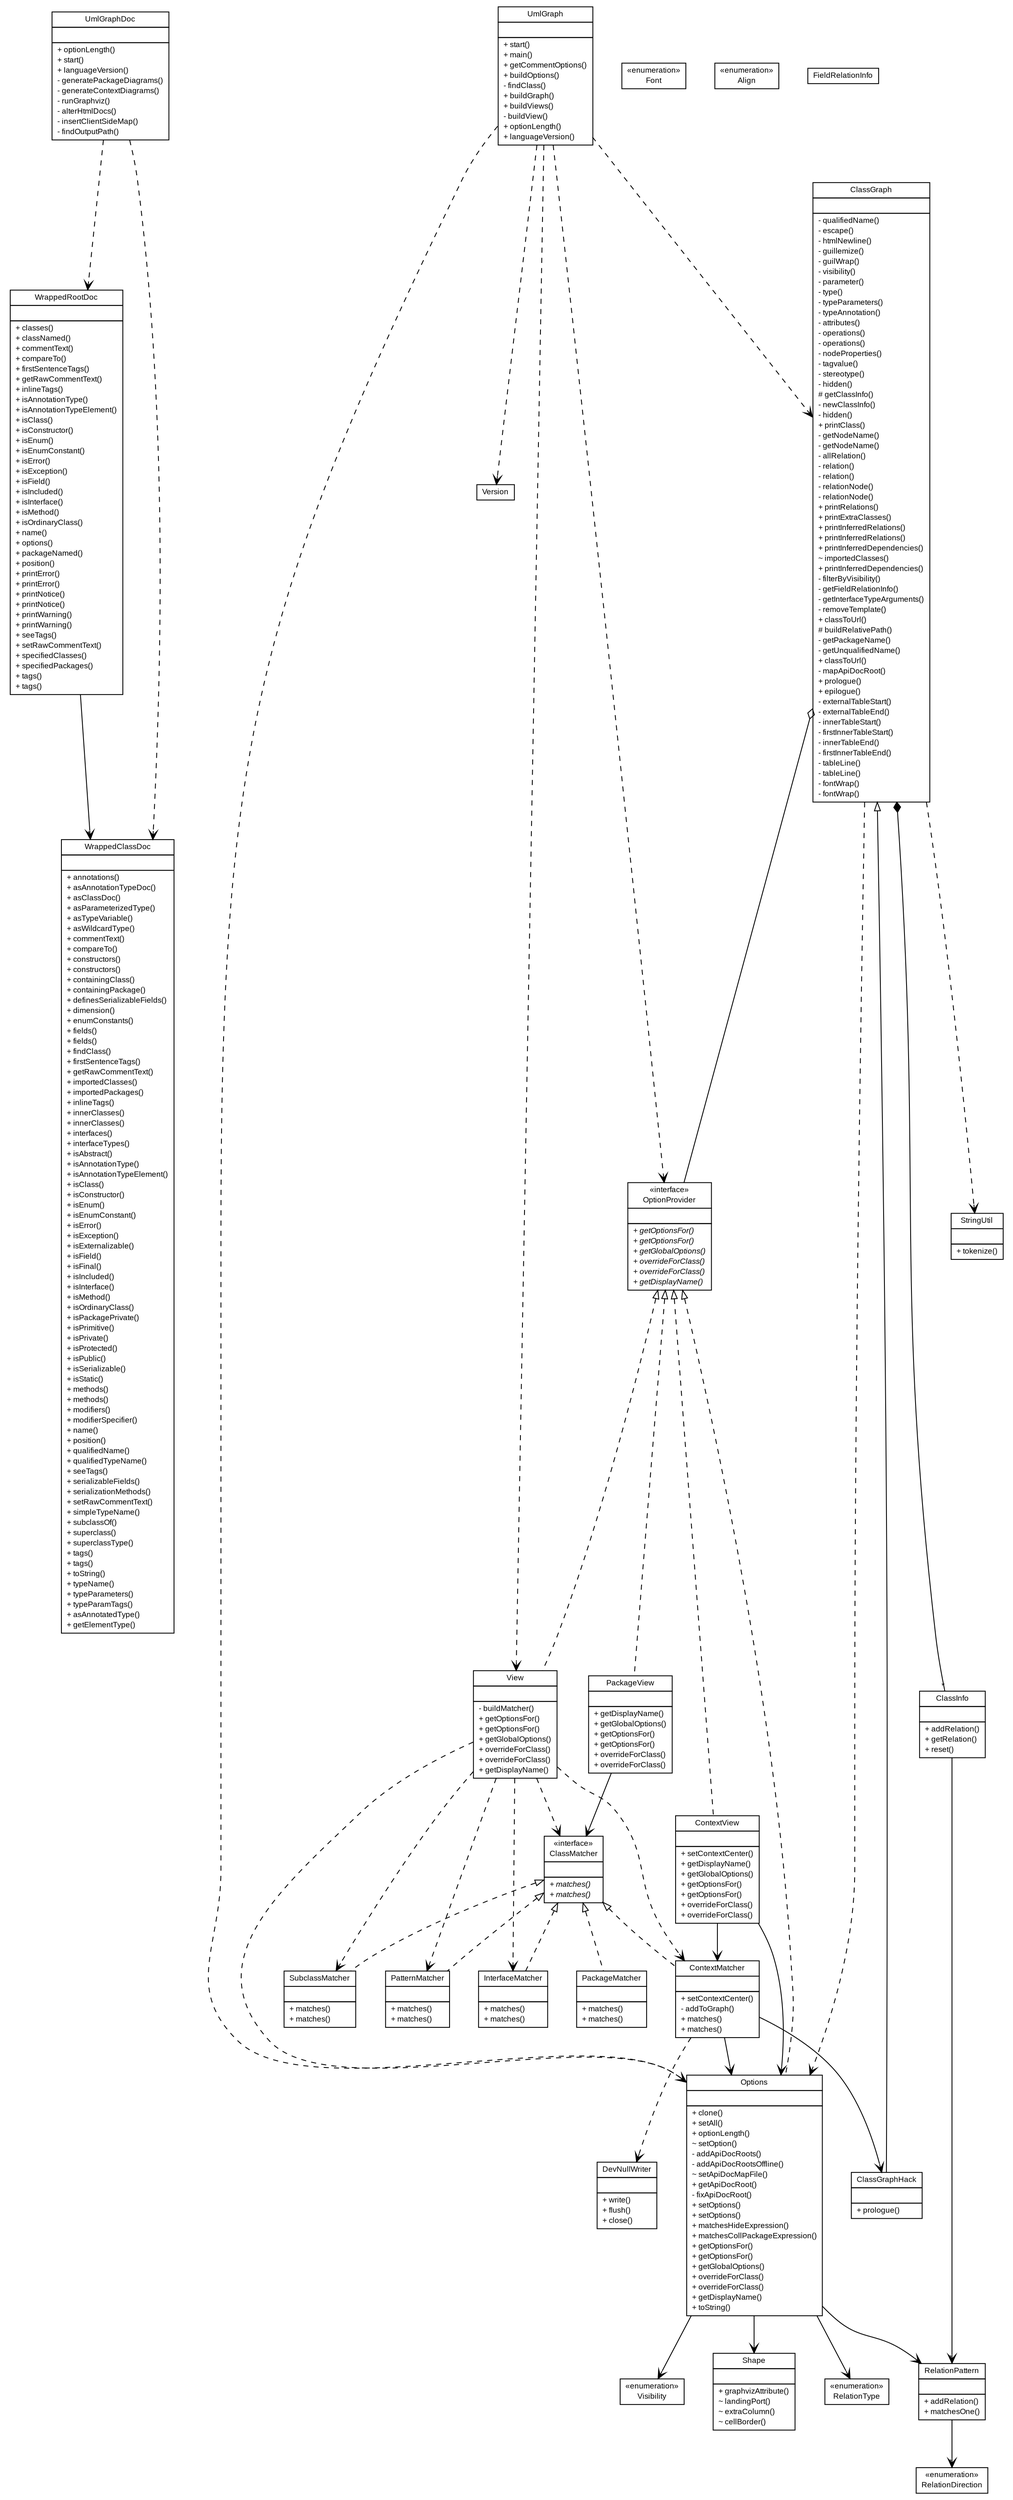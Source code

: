 #!/usr/local/bin/dot
#
# Class diagram 
# Generated by UMLGraph version R5_7_2-3-gee82a7 (http://www.umlgraph.org/)
#

digraph G {
	edge [fontname="arial",fontsize=10,labelfontname="arial",labelfontsize=10];
	node [fontname="arial",fontsize=10,shape=plaintext];
	nodesep=0.25;
	ranksep=0.5;
	// org.umlgraph.doclet.WrappedRootDoc
	c0 [label=<<table title="org.umlgraph.doclet.WrappedRootDoc" border="0" cellborder="1" cellspacing="0" cellpadding="2" port="p" href="./WrappedRootDoc.html">
		<tr><td><table border="0" cellspacing="0" cellpadding="1">
<tr><td align="center" balign="center"> WrappedRootDoc </td></tr>
		</table></td></tr>
		<tr><td><table border="0" cellspacing="0" cellpadding="1">
<tr><td align="left" balign="left">  </td></tr>
		</table></td></tr>
		<tr><td><table border="0" cellspacing="0" cellpadding="1">
<tr><td align="left" balign="left"> + classes() </td></tr>
<tr><td align="left" balign="left"> + classNamed() </td></tr>
<tr><td align="left" balign="left"> + commentText() </td></tr>
<tr><td align="left" balign="left"> + compareTo() </td></tr>
<tr><td align="left" balign="left"> + firstSentenceTags() </td></tr>
<tr><td align="left" balign="left"> + getRawCommentText() </td></tr>
<tr><td align="left" balign="left"> + inlineTags() </td></tr>
<tr><td align="left" balign="left"> + isAnnotationType() </td></tr>
<tr><td align="left" balign="left"> + isAnnotationTypeElement() </td></tr>
<tr><td align="left" balign="left"> + isClass() </td></tr>
<tr><td align="left" balign="left"> + isConstructor() </td></tr>
<tr><td align="left" balign="left"> + isEnum() </td></tr>
<tr><td align="left" balign="left"> + isEnumConstant() </td></tr>
<tr><td align="left" balign="left"> + isError() </td></tr>
<tr><td align="left" balign="left"> + isException() </td></tr>
<tr><td align="left" balign="left"> + isField() </td></tr>
<tr><td align="left" balign="left"> + isIncluded() </td></tr>
<tr><td align="left" balign="left"> + isInterface() </td></tr>
<tr><td align="left" balign="left"> + isMethod() </td></tr>
<tr><td align="left" balign="left"> + isOrdinaryClass() </td></tr>
<tr><td align="left" balign="left"> + name() </td></tr>
<tr><td align="left" balign="left"> + options() </td></tr>
<tr><td align="left" balign="left"> + packageNamed() </td></tr>
<tr><td align="left" balign="left"> + position() </td></tr>
<tr><td align="left" balign="left"> + printError() </td></tr>
<tr><td align="left" balign="left"> + printError() </td></tr>
<tr><td align="left" balign="left"> + printNotice() </td></tr>
<tr><td align="left" balign="left"> + printNotice() </td></tr>
<tr><td align="left" balign="left"> + printWarning() </td></tr>
<tr><td align="left" balign="left"> + printWarning() </td></tr>
<tr><td align="left" balign="left"> + seeTags() </td></tr>
<tr><td align="left" balign="left"> + setRawCommentText() </td></tr>
<tr><td align="left" balign="left"> + specifiedClasses() </td></tr>
<tr><td align="left" balign="left"> + specifiedPackages() </td></tr>
<tr><td align="left" balign="left"> + tags() </td></tr>
<tr><td align="left" balign="left"> + tags() </td></tr>
		</table></td></tr>
		</table>>, URL="./WrappedRootDoc.html", fontname="arial", fontcolor="black", fontsize=9.0];
	// org.umlgraph.doclet.WrappedClassDoc
	c1 [label=<<table title="org.umlgraph.doclet.WrappedClassDoc" border="0" cellborder="1" cellspacing="0" cellpadding="2" port="p" href="./WrappedClassDoc.html">
		<tr><td><table border="0" cellspacing="0" cellpadding="1">
<tr><td align="center" balign="center"> WrappedClassDoc </td></tr>
		</table></td></tr>
		<tr><td><table border="0" cellspacing="0" cellpadding="1">
<tr><td align="left" balign="left">  </td></tr>
		</table></td></tr>
		<tr><td><table border="0" cellspacing="0" cellpadding="1">
<tr><td align="left" balign="left"> + annotations() </td></tr>
<tr><td align="left" balign="left"> + asAnnotationTypeDoc() </td></tr>
<tr><td align="left" balign="left"> + asClassDoc() </td></tr>
<tr><td align="left" balign="left"> + asParameterizedType() </td></tr>
<tr><td align="left" balign="left"> + asTypeVariable() </td></tr>
<tr><td align="left" balign="left"> + asWildcardType() </td></tr>
<tr><td align="left" balign="left"> + commentText() </td></tr>
<tr><td align="left" balign="left"> + compareTo() </td></tr>
<tr><td align="left" balign="left"> + constructors() </td></tr>
<tr><td align="left" balign="left"> + constructors() </td></tr>
<tr><td align="left" balign="left"> + containingClass() </td></tr>
<tr><td align="left" balign="left"> + containingPackage() </td></tr>
<tr><td align="left" balign="left"> + definesSerializableFields() </td></tr>
<tr><td align="left" balign="left"> + dimension() </td></tr>
<tr><td align="left" balign="left"> + enumConstants() </td></tr>
<tr><td align="left" balign="left"> + fields() </td></tr>
<tr><td align="left" balign="left"> + fields() </td></tr>
<tr><td align="left" balign="left"> + findClass() </td></tr>
<tr><td align="left" balign="left"> + firstSentenceTags() </td></tr>
<tr><td align="left" balign="left"> + getRawCommentText() </td></tr>
<tr><td align="left" balign="left"> + importedClasses() </td></tr>
<tr><td align="left" balign="left"> + importedPackages() </td></tr>
<tr><td align="left" balign="left"> + inlineTags() </td></tr>
<tr><td align="left" balign="left"> + innerClasses() </td></tr>
<tr><td align="left" balign="left"> + innerClasses() </td></tr>
<tr><td align="left" balign="left"> + interfaces() </td></tr>
<tr><td align="left" balign="left"> + interfaceTypes() </td></tr>
<tr><td align="left" balign="left"> + isAbstract() </td></tr>
<tr><td align="left" balign="left"> + isAnnotationType() </td></tr>
<tr><td align="left" balign="left"> + isAnnotationTypeElement() </td></tr>
<tr><td align="left" balign="left"> + isClass() </td></tr>
<tr><td align="left" balign="left"> + isConstructor() </td></tr>
<tr><td align="left" balign="left"> + isEnum() </td></tr>
<tr><td align="left" balign="left"> + isEnumConstant() </td></tr>
<tr><td align="left" balign="left"> + isError() </td></tr>
<tr><td align="left" balign="left"> + isException() </td></tr>
<tr><td align="left" balign="left"> + isExternalizable() </td></tr>
<tr><td align="left" balign="left"> + isField() </td></tr>
<tr><td align="left" balign="left"> + isFinal() </td></tr>
<tr><td align="left" balign="left"> + isIncluded() </td></tr>
<tr><td align="left" balign="left"> + isInterface() </td></tr>
<tr><td align="left" balign="left"> + isMethod() </td></tr>
<tr><td align="left" balign="left"> + isOrdinaryClass() </td></tr>
<tr><td align="left" balign="left"> + isPackagePrivate() </td></tr>
<tr><td align="left" balign="left"> + isPrimitive() </td></tr>
<tr><td align="left" balign="left"> + isPrivate() </td></tr>
<tr><td align="left" balign="left"> + isProtected() </td></tr>
<tr><td align="left" balign="left"> + isPublic() </td></tr>
<tr><td align="left" balign="left"> + isSerializable() </td></tr>
<tr><td align="left" balign="left"> + isStatic() </td></tr>
<tr><td align="left" balign="left"> + methods() </td></tr>
<tr><td align="left" balign="left"> + methods() </td></tr>
<tr><td align="left" balign="left"> + modifiers() </td></tr>
<tr><td align="left" balign="left"> + modifierSpecifier() </td></tr>
<tr><td align="left" balign="left"> + name() </td></tr>
<tr><td align="left" balign="left"> + position() </td></tr>
<tr><td align="left" balign="left"> + qualifiedName() </td></tr>
<tr><td align="left" balign="left"> + qualifiedTypeName() </td></tr>
<tr><td align="left" balign="left"> + seeTags() </td></tr>
<tr><td align="left" balign="left"> + serializableFields() </td></tr>
<tr><td align="left" balign="left"> + serializationMethods() </td></tr>
<tr><td align="left" balign="left"> + setRawCommentText() </td></tr>
<tr><td align="left" balign="left"> + simpleTypeName() </td></tr>
<tr><td align="left" balign="left"> + subclassOf() </td></tr>
<tr><td align="left" balign="left"> + superclass() </td></tr>
<tr><td align="left" balign="left"> + superclassType() </td></tr>
<tr><td align="left" balign="left"> + tags() </td></tr>
<tr><td align="left" balign="left"> + tags() </td></tr>
<tr><td align="left" balign="left"> + toString() </td></tr>
<tr><td align="left" balign="left"> + typeName() </td></tr>
<tr><td align="left" balign="left"> + typeParameters() </td></tr>
<tr><td align="left" balign="left"> + typeParamTags() </td></tr>
<tr><td align="left" balign="left"> + asAnnotatedType() </td></tr>
<tr><td align="left" balign="left"> + getElementType() </td></tr>
		</table></td></tr>
		</table>>, URL="./WrappedClassDoc.html", fontname="arial", fontcolor="black", fontsize=9.0];
	// org.umlgraph.doclet.Visibility
	c2 [label=<<table title="org.umlgraph.doclet.Visibility" border="0" cellborder="1" cellspacing="0" cellpadding="2" port="p" href="./Visibility.html">
		<tr><td><table border="0" cellspacing="0" cellpadding="1">
<tr><td align="center" balign="center"> &#171;enumeration&#187; </td></tr>
<tr><td align="center" balign="center"> Visibility </td></tr>
		</table></td></tr>
		</table>>, URL="./Visibility.html", fontname="arial", fontcolor="black", fontsize=9.0];
	// org.umlgraph.doclet.View
	c3 [label=<<table title="org.umlgraph.doclet.View" border="0" cellborder="1" cellspacing="0" cellpadding="2" port="p" href="./View.html">
		<tr><td><table border="0" cellspacing="0" cellpadding="1">
<tr><td align="center" balign="center"> View </td></tr>
		</table></td></tr>
		<tr><td><table border="0" cellspacing="0" cellpadding="1">
<tr><td align="left" balign="left">  </td></tr>
		</table></td></tr>
		<tr><td><table border="0" cellspacing="0" cellpadding="1">
<tr><td align="left" balign="left"> - buildMatcher() </td></tr>
<tr><td align="left" balign="left"> + getOptionsFor() </td></tr>
<tr><td align="left" balign="left"> + getOptionsFor() </td></tr>
<tr><td align="left" balign="left"> + getGlobalOptions() </td></tr>
<tr><td align="left" balign="left"> + overrideForClass() </td></tr>
<tr><td align="left" balign="left"> + overrideForClass() </td></tr>
<tr><td align="left" balign="left"> + getDisplayName() </td></tr>
		</table></td></tr>
		</table>>, URL="./View.html", fontname="arial", fontcolor="black", fontsize=9.0];
	// org.umlgraph.doclet.Version
	c4 [label=<<table title="org.umlgraph.doclet.Version" border="0" cellborder="1" cellspacing="0" cellpadding="2" port="p" href="./Version.html">
		<tr><td><table border="0" cellspacing="0" cellpadding="1">
<tr><td align="center" balign="center"> Version </td></tr>
		</table></td></tr>
		</table>>, URL="./Version.html", fontname="arial", fontcolor="black", fontsize=9.0];
	// org.umlgraph.doclet.UmlGraphDoc
	c6 [label=<<table title="org.umlgraph.doclet.UmlGraphDoc" border="0" cellborder="1" cellspacing="0" cellpadding="2" port="p" href="./UmlGraphDoc.html">
		<tr><td><table border="0" cellspacing="0" cellpadding="1">
<tr><td align="center" balign="center"> UmlGraphDoc </td></tr>
		</table></td></tr>
		<tr><td><table border="0" cellspacing="0" cellpadding="1">
<tr><td align="left" balign="left">  </td></tr>
		</table></td></tr>
		<tr><td><table border="0" cellspacing="0" cellpadding="1">
<tr><td align="left" balign="left"> + optionLength() </td></tr>
<tr><td align="left" balign="left"> + start() </td></tr>
<tr><td align="left" balign="left"> + languageVersion() </td></tr>
<tr><td align="left" balign="left"> - generatePackageDiagrams() </td></tr>
<tr><td align="left" balign="left"> - generateContextDiagrams() </td></tr>
<tr><td align="left" balign="left"> - runGraphviz() </td></tr>
<tr><td align="left" balign="left"> - alterHtmlDocs() </td></tr>
<tr><td align="left" balign="left"> - insertClientSideMap() </td></tr>
<tr><td align="left" balign="left"> - findOutputPath() </td></tr>
		</table></td></tr>
		</table>>, URL="./UmlGraphDoc.html", fontname="arial", fontcolor="black", fontsize=9.0];
	// org.umlgraph.doclet.UmlGraph
	c7 [label=<<table title="org.umlgraph.doclet.UmlGraph" border="0" cellborder="1" cellspacing="0" cellpadding="2" port="p" href="./UmlGraph.html">
		<tr><td><table border="0" cellspacing="0" cellpadding="1">
<tr><td align="center" balign="center"> UmlGraph </td></tr>
		</table></td></tr>
		<tr><td><table border="0" cellspacing="0" cellpadding="1">
<tr><td align="left" balign="left">  </td></tr>
		</table></td></tr>
		<tr><td><table border="0" cellspacing="0" cellpadding="1">
<tr><td align="left" balign="left"> + start() </td></tr>
<tr><td align="left" balign="left"> + main() </td></tr>
<tr><td align="left" balign="left"> + getCommentOptions() </td></tr>
<tr><td align="left" balign="left"> + buildOptions() </td></tr>
<tr><td align="left" balign="left"> - findClass() </td></tr>
<tr><td align="left" balign="left"> + buildGraph() </td></tr>
<tr><td align="left" balign="left"> + buildViews() </td></tr>
<tr><td align="left" balign="left"> - buildView() </td></tr>
<tr><td align="left" balign="left"> + optionLength() </td></tr>
<tr><td align="left" balign="left"> + languageVersion() </td></tr>
		</table></td></tr>
		</table>>, URL="./UmlGraph.html", fontname="arial", fontcolor="black", fontsize=9.0];
	// org.umlgraph.doclet.SubclassMatcher
	c8 [label=<<table title="org.umlgraph.doclet.SubclassMatcher" border="0" cellborder="1" cellspacing="0" cellpadding="2" port="p" href="./SubclassMatcher.html">
		<tr><td><table border="0" cellspacing="0" cellpadding="1">
<tr><td align="center" balign="center"> SubclassMatcher </td></tr>
		</table></td></tr>
		<tr><td><table border="0" cellspacing="0" cellpadding="1">
<tr><td align="left" balign="left">  </td></tr>
		</table></td></tr>
		<tr><td><table border="0" cellspacing="0" cellpadding="1">
<tr><td align="left" balign="left"> + matches() </td></tr>
<tr><td align="left" balign="left"> + matches() </td></tr>
		</table></td></tr>
		</table>>, URL="./SubclassMatcher.html", fontname="arial", fontcolor="black", fontsize=9.0];
	// org.umlgraph.doclet.StringUtil
	c9 [label=<<table title="org.umlgraph.doclet.StringUtil" border="0" cellborder="1" cellspacing="0" cellpadding="2" port="p" href="./StringUtil.html">
		<tr><td><table border="0" cellspacing="0" cellpadding="1">
<tr><td align="center" balign="center"> StringUtil </td></tr>
		</table></td></tr>
		<tr><td><table border="0" cellspacing="0" cellpadding="1">
<tr><td align="left" balign="left">  </td></tr>
		</table></td></tr>
		<tr><td><table border="0" cellspacing="0" cellpadding="1">
<tr><td align="left" balign="left"> + tokenize() </td></tr>
		</table></td></tr>
		</table>>, URL="./StringUtil.html", fontname="arial", fontcolor="black", fontsize=9.0];
	// org.umlgraph.doclet.Shape
	c10 [label=<<table title="org.umlgraph.doclet.Shape" border="0" cellborder="1" cellspacing="0" cellpadding="2" port="p" href="./Shape.html">
		<tr><td><table border="0" cellspacing="0" cellpadding="1">
<tr><td align="center" balign="center"> Shape </td></tr>
		</table></td></tr>
		<tr><td><table border="0" cellspacing="0" cellpadding="1">
<tr><td align="left" balign="left">  </td></tr>
		</table></td></tr>
		<tr><td><table border="0" cellspacing="0" cellpadding="1">
<tr><td align="left" balign="left"> + graphvizAttribute() </td></tr>
<tr><td align="left" balign="left"> ~ landingPort() </td></tr>
<tr><td align="left" balign="left"> ~ extraColumn() </td></tr>
<tr><td align="left" balign="left"> ~ cellBorder() </td></tr>
		</table></td></tr>
		</table>>, URL="./Shape.html", fontname="arial", fontcolor="black", fontsize=9.0];
	// org.umlgraph.doclet.RelationType
	c11 [label=<<table title="org.umlgraph.doclet.RelationType" border="0" cellborder="1" cellspacing="0" cellpadding="2" port="p" href="./RelationType.html">
		<tr><td><table border="0" cellspacing="0" cellpadding="1">
<tr><td align="center" balign="center"> &#171;enumeration&#187; </td></tr>
<tr><td align="center" balign="center"> RelationType </td></tr>
		</table></td></tr>
		</table>>, URL="./RelationType.html", fontname="arial", fontcolor="black", fontsize=9.0];
	// org.umlgraph.doclet.RelationPattern
	c12 [label=<<table title="org.umlgraph.doclet.RelationPattern" border="0" cellborder="1" cellspacing="0" cellpadding="2" port="p" href="./RelationPattern.html">
		<tr><td><table border="0" cellspacing="0" cellpadding="1">
<tr><td align="center" balign="center"> RelationPattern </td></tr>
		</table></td></tr>
		<tr><td><table border="0" cellspacing="0" cellpadding="1">
<tr><td align="left" balign="left">  </td></tr>
		</table></td></tr>
		<tr><td><table border="0" cellspacing="0" cellpadding="1">
<tr><td align="left" balign="left"> + addRelation() </td></tr>
<tr><td align="left" balign="left"> + matchesOne() </td></tr>
		</table></td></tr>
		</table>>, URL="./RelationPattern.html", fontname="arial", fontcolor="black", fontsize=9.0];
	// org.umlgraph.doclet.RelationDirection
	c13 [label=<<table title="org.umlgraph.doclet.RelationDirection" border="0" cellborder="1" cellspacing="0" cellpadding="2" port="p" href="./RelationDirection.html">
		<tr><td><table border="0" cellspacing="0" cellpadding="1">
<tr><td align="center" balign="center"> &#171;enumeration&#187; </td></tr>
<tr><td align="center" balign="center"> RelationDirection </td></tr>
		</table></td></tr>
		</table>>, URL="./RelationDirection.html", fontname="arial", fontcolor="black", fontsize=9.0];
	// org.umlgraph.doclet.PatternMatcher
	c14 [label=<<table title="org.umlgraph.doclet.PatternMatcher" border="0" cellborder="1" cellspacing="0" cellpadding="2" port="p" href="./PatternMatcher.html">
		<tr><td><table border="0" cellspacing="0" cellpadding="1">
<tr><td align="center" balign="center"> PatternMatcher </td></tr>
		</table></td></tr>
		<tr><td><table border="0" cellspacing="0" cellpadding="1">
<tr><td align="left" balign="left">  </td></tr>
		</table></td></tr>
		<tr><td><table border="0" cellspacing="0" cellpadding="1">
<tr><td align="left" balign="left"> + matches() </td></tr>
<tr><td align="left" balign="left"> + matches() </td></tr>
		</table></td></tr>
		</table>>, URL="./PatternMatcher.html", fontname="arial", fontcolor="black", fontsize=9.0];
	// org.umlgraph.doclet.PackageView
	c15 [label=<<table title="org.umlgraph.doclet.PackageView" border="0" cellborder="1" cellspacing="0" cellpadding="2" port="p" href="./PackageView.html">
		<tr><td><table border="0" cellspacing="0" cellpadding="1">
<tr><td align="center" balign="center"> PackageView </td></tr>
		</table></td></tr>
		<tr><td><table border="0" cellspacing="0" cellpadding="1">
<tr><td align="left" balign="left">  </td></tr>
		</table></td></tr>
		<tr><td><table border="0" cellspacing="0" cellpadding="1">
<tr><td align="left" balign="left"> + getDisplayName() </td></tr>
<tr><td align="left" balign="left"> + getGlobalOptions() </td></tr>
<tr><td align="left" balign="left"> + getOptionsFor() </td></tr>
<tr><td align="left" balign="left"> + getOptionsFor() </td></tr>
<tr><td align="left" balign="left"> + overrideForClass() </td></tr>
<tr><td align="left" balign="left"> + overrideForClass() </td></tr>
		</table></td></tr>
		</table>>, URL="./PackageView.html", fontname="arial", fontcolor="black", fontsize=9.0];
	// org.umlgraph.doclet.PackageMatcher
	c16 [label=<<table title="org.umlgraph.doclet.PackageMatcher" border="0" cellborder="1" cellspacing="0" cellpadding="2" port="p" href="./PackageMatcher.html">
		<tr><td><table border="0" cellspacing="0" cellpadding="1">
<tr><td align="center" balign="center"> PackageMatcher </td></tr>
		</table></td></tr>
		<tr><td><table border="0" cellspacing="0" cellpadding="1">
<tr><td align="left" balign="left">  </td></tr>
		</table></td></tr>
		<tr><td><table border="0" cellspacing="0" cellpadding="1">
<tr><td align="left" balign="left"> + matches() </td></tr>
<tr><td align="left" balign="left"> + matches() </td></tr>
		</table></td></tr>
		</table>>, URL="./PackageMatcher.html", fontname="arial", fontcolor="black", fontsize=9.0];
	// org.umlgraph.doclet.Options
	c17 [label=<<table title="org.umlgraph.doclet.Options" border="0" cellborder="1" cellspacing="0" cellpadding="2" port="p" href="./Options.html">
		<tr><td><table border="0" cellspacing="0" cellpadding="1">
<tr><td align="center" balign="center"> Options </td></tr>
		</table></td></tr>
		<tr><td><table border="0" cellspacing="0" cellpadding="1">
<tr><td align="left" balign="left">  </td></tr>
		</table></td></tr>
		<tr><td><table border="0" cellspacing="0" cellpadding="1">
<tr><td align="left" balign="left"> + clone() </td></tr>
<tr><td align="left" balign="left"> + setAll() </td></tr>
<tr><td align="left" balign="left"> + optionLength() </td></tr>
<tr><td align="left" balign="left"> ~ setOption() </td></tr>
<tr><td align="left" balign="left"> - addApiDocRoots() </td></tr>
<tr><td align="left" balign="left"> - addApiDocRootsOffline() </td></tr>
<tr><td align="left" balign="left"> ~ setApiDocMapFile() </td></tr>
<tr><td align="left" balign="left"> + getApiDocRoot() </td></tr>
<tr><td align="left" balign="left"> - fixApiDocRoot() </td></tr>
<tr><td align="left" balign="left"> + setOptions() </td></tr>
<tr><td align="left" balign="left"> + setOptions() </td></tr>
<tr><td align="left" balign="left"> + matchesHideExpression() </td></tr>
<tr><td align="left" balign="left"> + matchesCollPackageExpression() </td></tr>
<tr><td align="left" balign="left"> + getOptionsFor() </td></tr>
<tr><td align="left" balign="left"> + getOptionsFor() </td></tr>
<tr><td align="left" balign="left"> + getGlobalOptions() </td></tr>
<tr><td align="left" balign="left"> + overrideForClass() </td></tr>
<tr><td align="left" balign="left"> + overrideForClass() </td></tr>
<tr><td align="left" balign="left"> + getDisplayName() </td></tr>
<tr><td align="left" balign="left"> + toString() </td></tr>
		</table></td></tr>
		</table>>, URL="./Options.html", fontname="arial", fontcolor="black", fontsize=9.0];
	// org.umlgraph.doclet.OptionProvider
	c18 [label=<<table title="org.umlgraph.doclet.OptionProvider" border="0" cellborder="1" cellspacing="0" cellpadding="2" port="p" href="./OptionProvider.html">
		<tr><td><table border="0" cellspacing="0" cellpadding="1">
<tr><td align="center" balign="center"> &#171;interface&#187; </td></tr>
<tr><td align="center" balign="center"> OptionProvider </td></tr>
		</table></td></tr>
		<tr><td><table border="0" cellspacing="0" cellpadding="1">
<tr><td align="left" balign="left">  </td></tr>
		</table></td></tr>
		<tr><td><table border="0" cellspacing="0" cellpadding="1">
<tr><td align="left" balign="left"><font face="arial italic" point-size="9.0"> + getOptionsFor() </font></td></tr>
<tr><td align="left" balign="left"><font face="arial italic" point-size="9.0"> + getOptionsFor() </font></td></tr>
<tr><td align="left" balign="left"><font face="arial italic" point-size="9.0"> + getGlobalOptions() </font></td></tr>
<tr><td align="left" balign="left"><font face="arial italic" point-size="9.0"> + overrideForClass() </font></td></tr>
<tr><td align="left" balign="left"><font face="arial italic" point-size="9.0"> + overrideForClass() </font></td></tr>
<tr><td align="left" balign="left"><font face="arial italic" point-size="9.0"> + getDisplayName() </font></td></tr>
		</table></td></tr>
		</table>>, URL="./OptionProvider.html", fontname="arial", fontcolor="black", fontsize=9.0];
	// org.umlgraph.doclet.InterfaceMatcher
	c19 [label=<<table title="org.umlgraph.doclet.InterfaceMatcher" border="0" cellborder="1" cellspacing="0" cellpadding="2" port="p" href="./InterfaceMatcher.html">
		<tr><td><table border="0" cellspacing="0" cellpadding="1">
<tr><td align="center" balign="center"> InterfaceMatcher </td></tr>
		</table></td></tr>
		<tr><td><table border="0" cellspacing="0" cellpadding="1">
<tr><td align="left" balign="left">  </td></tr>
		</table></td></tr>
		<tr><td><table border="0" cellspacing="0" cellpadding="1">
<tr><td align="left" balign="left"> + matches() </td></tr>
<tr><td align="left" balign="left"> + matches() </td></tr>
		</table></td></tr>
		</table>>, URL="./InterfaceMatcher.html", fontname="arial", fontcolor="black", fontsize=9.0];
	// org.umlgraph.doclet.ContextView
	c20 [label=<<table title="org.umlgraph.doclet.ContextView" border="0" cellborder="1" cellspacing="0" cellpadding="2" port="p" href="./ContextView.html">
		<tr><td><table border="0" cellspacing="0" cellpadding="1">
<tr><td align="center" balign="center"> ContextView </td></tr>
		</table></td></tr>
		<tr><td><table border="0" cellspacing="0" cellpadding="1">
<tr><td align="left" balign="left">  </td></tr>
		</table></td></tr>
		<tr><td><table border="0" cellspacing="0" cellpadding="1">
<tr><td align="left" balign="left"> + setContextCenter() </td></tr>
<tr><td align="left" balign="left"> + getDisplayName() </td></tr>
<tr><td align="left" balign="left"> + getGlobalOptions() </td></tr>
<tr><td align="left" balign="left"> + getOptionsFor() </td></tr>
<tr><td align="left" balign="left"> + getOptionsFor() </td></tr>
<tr><td align="left" balign="left"> + overrideForClass() </td></tr>
<tr><td align="left" balign="left"> + overrideForClass() </td></tr>
		</table></td></tr>
		</table>>, URL="./ContextView.html", fontname="arial", fontcolor="black", fontsize=9.0];
	// org.umlgraph.doclet.ContextMatcher
	c21 [label=<<table title="org.umlgraph.doclet.ContextMatcher" border="0" cellborder="1" cellspacing="0" cellpadding="2" port="p" href="./ContextMatcher.html">
		<tr><td><table border="0" cellspacing="0" cellpadding="1">
<tr><td align="center" balign="center"> ContextMatcher </td></tr>
		</table></td></tr>
		<tr><td><table border="0" cellspacing="0" cellpadding="1">
<tr><td align="left" balign="left">  </td></tr>
		</table></td></tr>
		<tr><td><table border="0" cellspacing="0" cellpadding="1">
<tr><td align="left" balign="left"> + setContextCenter() </td></tr>
<tr><td align="left" balign="left"> - addToGraph() </td></tr>
<tr><td align="left" balign="left"> + matches() </td></tr>
<tr><td align="left" balign="left"> + matches() </td></tr>
		</table></td></tr>
		</table>>, URL="./ContextMatcher.html", fontname="arial", fontcolor="black", fontsize=9.0];
	// org.umlgraph.doclet.ContextMatcher.ClassGraphHack
	c22 [label=<<table title="org.umlgraph.doclet.ContextMatcher.ClassGraphHack" border="0" cellborder="1" cellspacing="0" cellpadding="2" port="p" href="./ContextMatcher.ClassGraphHack.html">
		<tr><td><table border="0" cellspacing="0" cellpadding="1">
<tr><td align="center" balign="center"> ClassGraphHack </td></tr>
		</table></td></tr>
		<tr><td><table border="0" cellspacing="0" cellpadding="1">
<tr><td align="left" balign="left">  </td></tr>
		</table></td></tr>
		<tr><td><table border="0" cellspacing="0" cellpadding="1">
<tr><td align="left" balign="left"> + prologue() </td></tr>
		</table></td></tr>
		</table>>, URL="./ContextMatcher.ClassGraphHack.html", fontname="arial", fontcolor="black", fontsize=9.0];
	// org.umlgraph.doclet.ContextMatcher.DevNullWriter
	c23 [label=<<table title="org.umlgraph.doclet.ContextMatcher.DevNullWriter" border="0" cellborder="1" cellspacing="0" cellpadding="2" port="p" href="./ContextMatcher.DevNullWriter.html">
		<tr><td><table border="0" cellspacing="0" cellpadding="1">
<tr><td align="center" balign="center"> DevNullWriter </td></tr>
		</table></td></tr>
		<tr><td><table border="0" cellspacing="0" cellpadding="1">
<tr><td align="left" balign="left">  </td></tr>
		</table></td></tr>
		<tr><td><table border="0" cellspacing="0" cellpadding="1">
<tr><td align="left" balign="left"> + write() </td></tr>
<tr><td align="left" balign="left"> + flush() </td></tr>
<tr><td align="left" balign="left"> + close() </td></tr>
		</table></td></tr>
		</table>>, URL="./ContextMatcher.DevNullWriter.html", fontname="arial", fontcolor="black", fontsize=9.0];
	// org.umlgraph.doclet.ClassMatcher
	c24 [label=<<table title="org.umlgraph.doclet.ClassMatcher" border="0" cellborder="1" cellspacing="0" cellpadding="2" port="p" href="./ClassMatcher.html">
		<tr><td><table border="0" cellspacing="0" cellpadding="1">
<tr><td align="center" balign="center"> &#171;interface&#187; </td></tr>
<tr><td align="center" balign="center"> ClassMatcher </td></tr>
		</table></td></tr>
		<tr><td><table border="0" cellspacing="0" cellpadding="1">
<tr><td align="left" balign="left">  </td></tr>
		</table></td></tr>
		<tr><td><table border="0" cellspacing="0" cellpadding="1">
<tr><td align="left" balign="left"><font face="arial italic" point-size="9.0"> + matches() </font></td></tr>
<tr><td align="left" balign="left"><font face="arial italic" point-size="9.0"> + matches() </font></td></tr>
		</table></td></tr>
		</table>>, URL="./ClassMatcher.html", fontname="arial", fontcolor="black", fontsize=9.0];
	// org.umlgraph.doclet.ClassInfo
	c25 [label=<<table title="org.umlgraph.doclet.ClassInfo" border="0" cellborder="1" cellspacing="0" cellpadding="2" port="p" href="./ClassInfo.html">
		<tr><td><table border="0" cellspacing="0" cellpadding="1">
<tr><td align="center" balign="center"> ClassInfo </td></tr>
		</table></td></tr>
		<tr><td><table border="0" cellspacing="0" cellpadding="1">
<tr><td align="left" balign="left">  </td></tr>
		</table></td></tr>
		<tr><td><table border="0" cellspacing="0" cellpadding="1">
<tr><td align="left" balign="left"> + addRelation() </td></tr>
<tr><td align="left" balign="left"> + getRelation() </td></tr>
<tr><td align="left" balign="left"> + reset() </td></tr>
		</table></td></tr>
		</table>>, URL="./ClassInfo.html", fontname="arial", fontcolor="black", fontsize=9.0];
	// org.umlgraph.doclet.ClassGraph
	c26 [label=<<table title="org.umlgraph.doclet.ClassGraph" border="0" cellborder="1" cellspacing="0" cellpadding="2" port="p" href="./ClassGraph.html">
		<tr><td><table border="0" cellspacing="0" cellpadding="1">
<tr><td align="center" balign="center"> ClassGraph </td></tr>
		</table></td></tr>
		<tr><td><table border="0" cellspacing="0" cellpadding="1">
<tr><td align="left" balign="left">  </td></tr>
		</table></td></tr>
		<tr><td><table border="0" cellspacing="0" cellpadding="1">
<tr><td align="left" balign="left"> - qualifiedName() </td></tr>
<tr><td align="left" balign="left"> - escape() </td></tr>
<tr><td align="left" balign="left"> - htmlNewline() </td></tr>
<tr><td align="left" balign="left"> - guillemize() </td></tr>
<tr><td align="left" balign="left"> - guilWrap() </td></tr>
<tr><td align="left" balign="left"> - visibility() </td></tr>
<tr><td align="left" balign="left"> - parameter() </td></tr>
<tr><td align="left" balign="left"> - type() </td></tr>
<tr><td align="left" balign="left"> - typeParameters() </td></tr>
<tr><td align="left" balign="left"> - typeAnnotation() </td></tr>
<tr><td align="left" balign="left"> - attributes() </td></tr>
<tr><td align="left" balign="left"> - operations() </td></tr>
<tr><td align="left" balign="left"> - operations() </td></tr>
<tr><td align="left" balign="left"> - nodeProperties() </td></tr>
<tr><td align="left" balign="left"> - tagvalue() </td></tr>
<tr><td align="left" balign="left"> - stereotype() </td></tr>
<tr><td align="left" balign="left"> - hidden() </td></tr>
<tr><td align="left" balign="left"> # getClassInfo() </td></tr>
<tr><td align="left" balign="left"> - newClassInfo() </td></tr>
<tr><td align="left" balign="left"> - hidden() </td></tr>
<tr><td align="left" balign="left"> + printClass() </td></tr>
<tr><td align="left" balign="left"> - getNodeName() </td></tr>
<tr><td align="left" balign="left"> - getNodeName() </td></tr>
<tr><td align="left" balign="left"> - allRelation() </td></tr>
<tr><td align="left" balign="left"> - relation() </td></tr>
<tr><td align="left" balign="left"> - relation() </td></tr>
<tr><td align="left" balign="left"> - relationNode() </td></tr>
<tr><td align="left" balign="left"> - relationNode() </td></tr>
<tr><td align="left" balign="left"> + printRelations() </td></tr>
<tr><td align="left" balign="left"> + printExtraClasses() </td></tr>
<tr><td align="left" balign="left"> + printInferredRelations() </td></tr>
<tr><td align="left" balign="left"> + printInferredRelations() </td></tr>
<tr><td align="left" balign="left"> + printInferredDependencies() </td></tr>
<tr><td align="left" balign="left"> ~ importedClasses() </td></tr>
<tr><td align="left" balign="left"> + printInferredDependencies() </td></tr>
<tr><td align="left" balign="left"> - filterByVisibility() </td></tr>
<tr><td align="left" balign="left"> - getFieldRelationInfo() </td></tr>
<tr><td align="left" balign="left"> - getInterfaceTypeArguments() </td></tr>
<tr><td align="left" balign="left"> - removeTemplate() </td></tr>
<tr><td align="left" balign="left"> + classToUrl() </td></tr>
<tr><td align="left" balign="left"> # buildRelativePath() </td></tr>
<tr><td align="left" balign="left"> - getPackageName() </td></tr>
<tr><td align="left" balign="left"> - getUnqualifiedName() </td></tr>
<tr><td align="left" balign="left"> + classToUrl() </td></tr>
<tr><td align="left" balign="left"> - mapApiDocRoot() </td></tr>
<tr><td align="left" balign="left"> + prologue() </td></tr>
<tr><td align="left" balign="left"> + epilogue() </td></tr>
<tr><td align="left" balign="left"> - externalTableStart() </td></tr>
<tr><td align="left" balign="left"> - externalTableEnd() </td></tr>
<tr><td align="left" balign="left"> - innerTableStart() </td></tr>
<tr><td align="left" balign="left"> - firstInnerTableStart() </td></tr>
<tr><td align="left" balign="left"> - innerTableEnd() </td></tr>
<tr><td align="left" balign="left"> - firstInnerTableEnd() </td></tr>
<tr><td align="left" balign="left"> - tableLine() </td></tr>
<tr><td align="left" balign="left"> - tableLine() </td></tr>
<tr><td align="left" balign="left"> - fontWrap() </td></tr>
<tr><td align="left" balign="left"> - fontWrap() </td></tr>
		</table></td></tr>
		</table>>, URL="./ClassGraph.html", fontname="arial", fontcolor="black", fontsize=9.0];
	// org.umlgraph.doclet.ClassGraph.Font
	c27 [label=<<table title="org.umlgraph.doclet.ClassGraph.Font" border="0" cellborder="1" cellspacing="0" cellpadding="2" port="p" href="./ClassGraph.Font.html">
		<tr><td><table border="0" cellspacing="0" cellpadding="1">
<tr><td align="center" balign="center"> &#171;enumeration&#187; </td></tr>
<tr><td align="center" balign="center"> Font </td></tr>
		</table></td></tr>
		</table>>, URL="./ClassGraph.Font.html", fontname="arial", fontcolor="black", fontsize=9.0];
	// org.umlgraph.doclet.ClassGraph.Align
	c28 [label=<<table title="org.umlgraph.doclet.ClassGraph.Align" border="0" cellborder="1" cellspacing="0" cellpadding="2" port="p" href="./ClassGraph.Align.html">
		<tr><td><table border="0" cellspacing="0" cellpadding="1">
<tr><td align="center" balign="center"> &#171;enumeration&#187; </td></tr>
<tr><td align="center" balign="center"> Align </td></tr>
		</table></td></tr>
		</table>>, URL="./ClassGraph.Align.html", fontname="arial", fontcolor="black", fontsize=9.0];
	// org.umlgraph.doclet.ClassGraph.FieldRelationInfo
	c29 [label=<<table title="org.umlgraph.doclet.ClassGraph.FieldRelationInfo" border="0" cellborder="1" cellspacing="0" cellpadding="2" port="p" href="./ClassGraph.FieldRelationInfo.html">
		<tr><td><table border="0" cellspacing="0" cellpadding="1">
<tr><td align="center" balign="center"> FieldRelationInfo </td></tr>
		</table></td></tr>
		</table>>, URL="./ClassGraph.FieldRelationInfo.html", fontname="arial", fontcolor="black", fontsize=9.0];
	//org.umlgraph.doclet.View implements org.umlgraph.doclet.OptionProvider
	c18:p -> c3:p [dir=back,arrowtail=empty,style=dashed];
	// org.umlgraph.doclet.View DEPEND org.umlgraph.doclet.Options
	c3:p -> c17:p [taillabel="", label="", headlabel="", fontname="arial", fontcolor="black", fontsize=10.0, color="black", arrowhead=open, style=dashed];
	// org.umlgraph.doclet.View DEPEND org.umlgraph.doclet.ClassMatcher
	c3:p -> c24:p [taillabel="", label="", headlabel="", fontname="arial", fontcolor="black", fontsize=10.0, color="black", arrowhead=open, style=dashed];
	// org.umlgraph.doclet.View DEPEND org.umlgraph.doclet.InterfaceMatcher
	c3:p -> c19:p [taillabel="", label="", headlabel="", fontname="arial", fontcolor="black", fontsize=10.0, color="black", arrowhead=open, style=dashed];
	// org.umlgraph.doclet.View DEPEND org.umlgraph.doclet.PatternMatcher
	c3:p -> c14:p [taillabel="", label="", headlabel="", fontname="arial", fontcolor="black", fontsize=10.0, color="black", arrowhead=open, style=dashed];
	// org.umlgraph.doclet.View DEPEND org.umlgraph.doclet.SubclassMatcher
	c3:p -> c8:p [taillabel="", label="", headlabel="", fontname="arial", fontcolor="black", fontsize=10.0, color="black", arrowhead=open, style=dashed];
	// org.umlgraph.doclet.View DEPEND org.umlgraph.doclet.ContextMatcher
	c3:p -> c21:p [taillabel="", label="", headlabel="", fontname="arial", fontcolor="black", fontsize=10.0, color="black", arrowhead=open, style=dashed];
	// org.umlgraph.doclet.UmlGraphDoc DEPEND org.umlgraph.doclet.WrappedClassDoc
	c6:p -> c1:p [taillabel="", label="", headlabel="", fontname="arial", fontcolor="black", fontsize=10.0, color="black", arrowhead=open, style=dashed];
	// org.umlgraph.doclet.UmlGraphDoc DEPEND org.umlgraph.doclet.WrappedRootDoc
	c6:p -> c0:p [taillabel="", label="", headlabel="", fontname="arial", fontcolor="black", fontsize=10.0, color="black", arrowhead=open, style=dashed];
	// org.umlgraph.doclet.UmlGraph DEPEND org.umlgraph.doclet.OptionProvider
	c7:p -> c18:p [taillabel="", label="", headlabel="", fontname="arial", fontcolor="black", fontsize=10.0, color="black", arrowhead=open, style=dashed];
	// org.umlgraph.doclet.UmlGraph DEPEND org.umlgraph.doclet.Options
	c7:p -> c17:p [taillabel="", label="", headlabel="", fontname="arial", fontcolor="black", fontsize=10.0, color="black", arrowhead=open, style=dashed];
	// org.umlgraph.doclet.UmlGraph DEPEND org.umlgraph.doclet.View
	c7:p -> c3:p [taillabel="", label="", headlabel="", fontname="arial", fontcolor="black", fontsize=10.0, color="black", arrowhead=open, style=dashed];
	// org.umlgraph.doclet.UmlGraph DEPEND org.umlgraph.doclet.ClassGraph
	c7:p -> c26:p [taillabel="", label="", headlabel="", fontname="arial", fontcolor="black", fontsize=10.0, color="black", arrowhead=open, style=dashed];
	// org.umlgraph.doclet.UmlGraph DEPEND org.umlgraph.doclet.Version
	c7:p -> c4:p [taillabel="", label="", headlabel="", fontname="arial", fontcolor="black", fontsize=10.0, color="black", arrowhead=open, style=dashed];
	//org.umlgraph.doclet.SubclassMatcher implements org.umlgraph.doclet.ClassMatcher
	c24:p -> c8:p [dir=back,arrowtail=empty,style=dashed];
	//org.umlgraph.doclet.PatternMatcher implements org.umlgraph.doclet.ClassMatcher
	c24:p -> c14:p [dir=back,arrowtail=empty,style=dashed];
	//org.umlgraph.doclet.PackageView implements org.umlgraph.doclet.OptionProvider
	c18:p -> c15:p [dir=back,arrowtail=empty,style=dashed];
	//org.umlgraph.doclet.PackageMatcher implements org.umlgraph.doclet.ClassMatcher
	c24:p -> c16:p [dir=back,arrowtail=empty,style=dashed];
	//org.umlgraph.doclet.Options implements org.umlgraph.doclet.OptionProvider
	c18:p -> c17:p [dir=back,arrowtail=empty,style=dashed];
	//org.umlgraph.doclet.InterfaceMatcher implements org.umlgraph.doclet.ClassMatcher
	c24:p -> c19:p [dir=back,arrowtail=empty,style=dashed];
	//org.umlgraph.doclet.ContextView implements org.umlgraph.doclet.OptionProvider
	c18:p -> c20:p [dir=back,arrowtail=empty,style=dashed];
	//org.umlgraph.doclet.ContextMatcher implements org.umlgraph.doclet.ClassMatcher
	c24:p -> c21:p [dir=back,arrowtail=empty,style=dashed];
	// org.umlgraph.doclet.ContextMatcher DEPEND org.umlgraph.doclet.ContextMatcher.DevNullWriter
	c21:p -> c23:p [taillabel="", label="", headlabel="", fontname="arial", fontcolor="black", fontsize=10.0, color="black", arrowhead=open, style=dashed];
	//org.umlgraph.doclet.ContextMatcher.ClassGraphHack extends org.umlgraph.doclet.ClassGraph
	c26:p -> c22:p [dir=back,arrowtail=empty];
	// org.umlgraph.doclet.ClassGraph HAS org.umlgraph.doclet.OptionProvider
	c26:p -> c18:p [taillabel="", label="", headlabel="", fontname="arial", fontcolor="black", fontsize=10.0, color="black", arrowhead=none, arrowtail=ediamond, dir=both];
	// org.umlgraph.doclet.ClassGraph COMPOSED org.umlgraph.doclet.ClassInfo
	c26:p -> c25:p [taillabel="", label="", headlabel="*", fontname="arial", fontcolor="black", fontsize=10.0, color="black", arrowhead=none, arrowtail=diamond, dir=both];
	// org.umlgraph.doclet.ClassGraph DEPEND org.umlgraph.doclet.StringUtil
	c26:p -> c9:p [taillabel="", label="", headlabel="", fontname="arial", fontcolor="black", fontsize=10.0, color="black", arrowhead=open, style=dashed];
	// org.umlgraph.doclet.ClassGraph DEPEND org.umlgraph.doclet.Options
	c26:p -> c17:p [taillabel="", label="", headlabel="", fontname="arial", fontcolor="black", fontsize=10.0, color="black", arrowhead=open, style=dashed];
	// org.umlgraph.doclet.WrappedRootDoc NAVASSOC org.umlgraph.doclet.WrappedClassDoc
	c0:p -> c1:p [taillabel="", label="", headlabel="*", fontname="arial", fontcolor="black", fontsize=10.0, color="black", arrowhead=open];
	// org.umlgraph.doclet.RelationPattern NAVASSOC org.umlgraph.doclet.RelationDirection
	c12:p -> c13:p [taillabel="", label="", headlabel="*", fontname="arial", fontcolor="black", fontsize=10.0, color="black", arrowhead=open];
	// org.umlgraph.doclet.PackageView NAVASSOC org.umlgraph.doclet.ClassMatcher
	c15:p -> c24:p [taillabel="", label="", headlabel="", fontname="arial", fontcolor="black", fontsize=10.0, color="black", arrowhead=open];
	// org.umlgraph.doclet.Options NAVASSOC org.umlgraph.doclet.Shape
	c17:p -> c10:p [taillabel="", label="", headlabel="", fontname="arial", fontcolor="black", fontsize=10.0, color="black", arrowhead=open];
	// org.umlgraph.doclet.Options NAVASSOC org.umlgraph.doclet.RelationPattern
	c17:p -> c12:p [taillabel="", label="", headlabel="", fontname="arial", fontcolor="black", fontsize=10.0, color="black", arrowhead=open];
	// org.umlgraph.doclet.Options NAVASSOC org.umlgraph.doclet.Visibility
	c17:p -> c2:p [taillabel="", label="", headlabel="", fontname="arial", fontcolor="black", fontsize=10.0, color="black", arrowhead=open];
	// org.umlgraph.doclet.Options NAVASSOC org.umlgraph.doclet.RelationType
	c17:p -> c11:p [taillabel="", label="", headlabel="", fontname="arial", fontcolor="black", fontsize=10.0, color="black", arrowhead=open];
	// org.umlgraph.doclet.ContextView NAVASSOC org.umlgraph.doclet.ContextMatcher
	c20:p -> c21:p [taillabel="", label="", headlabel="", fontname="arial", fontcolor="black", fontsize=10.0, color="black", arrowhead=open];
	// org.umlgraph.doclet.ContextView NAVASSOC org.umlgraph.doclet.Options
	c20:p -> c17:p [taillabel="", label="", headlabel="", fontname="arial", fontcolor="black", fontsize=10.0, color="black", arrowhead=open];
	// org.umlgraph.doclet.ContextMatcher NAVASSOC org.umlgraph.doclet.ContextMatcher.ClassGraphHack
	c21:p -> c22:p [taillabel="", label="", headlabel="", fontname="arial", fontcolor="black", fontsize=10.0, color="black", arrowhead=open];
	// org.umlgraph.doclet.ContextMatcher NAVASSOC org.umlgraph.doclet.Options
	c21:p -> c17:p [taillabel="", label="", headlabel="", fontname="arial", fontcolor="black", fontsize=10.0, color="black", arrowhead=open];
	// org.umlgraph.doclet.ClassInfo NAVASSOC org.umlgraph.doclet.RelationPattern
	c25:p -> c12:p [taillabel="", label="", headlabel="*", fontname="arial", fontcolor="black", fontsize=10.0, color="black", arrowhead=open];
}

